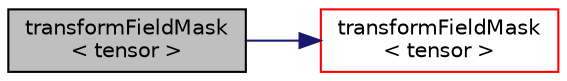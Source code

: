 digraph "transformFieldMask&lt; tensor &gt;"
{
  bgcolor="transparent";
  edge [fontname="Helvetica",fontsize="10",labelfontname="Helvetica",labelfontsize="10"];
  node [fontname="Helvetica",fontsize="10",shape=record];
  rankdir="LR";
  Node1 [label="transformFieldMask\l\< tensor \>",height=0.2,width=0.4,color="black", fillcolor="grey75", style="filled" fontcolor="black"];
  Node1 -> Node2 [color="midnightblue",fontsize="10",style="solid",fontname="Helvetica"];
  Node2 [label="transformFieldMask\l\< tensor \>",height=0.2,width=0.4,color="red",URL="$namespaceFoam.html#ac184abdb396a6deef11c07c16fb4fd41"];
}
